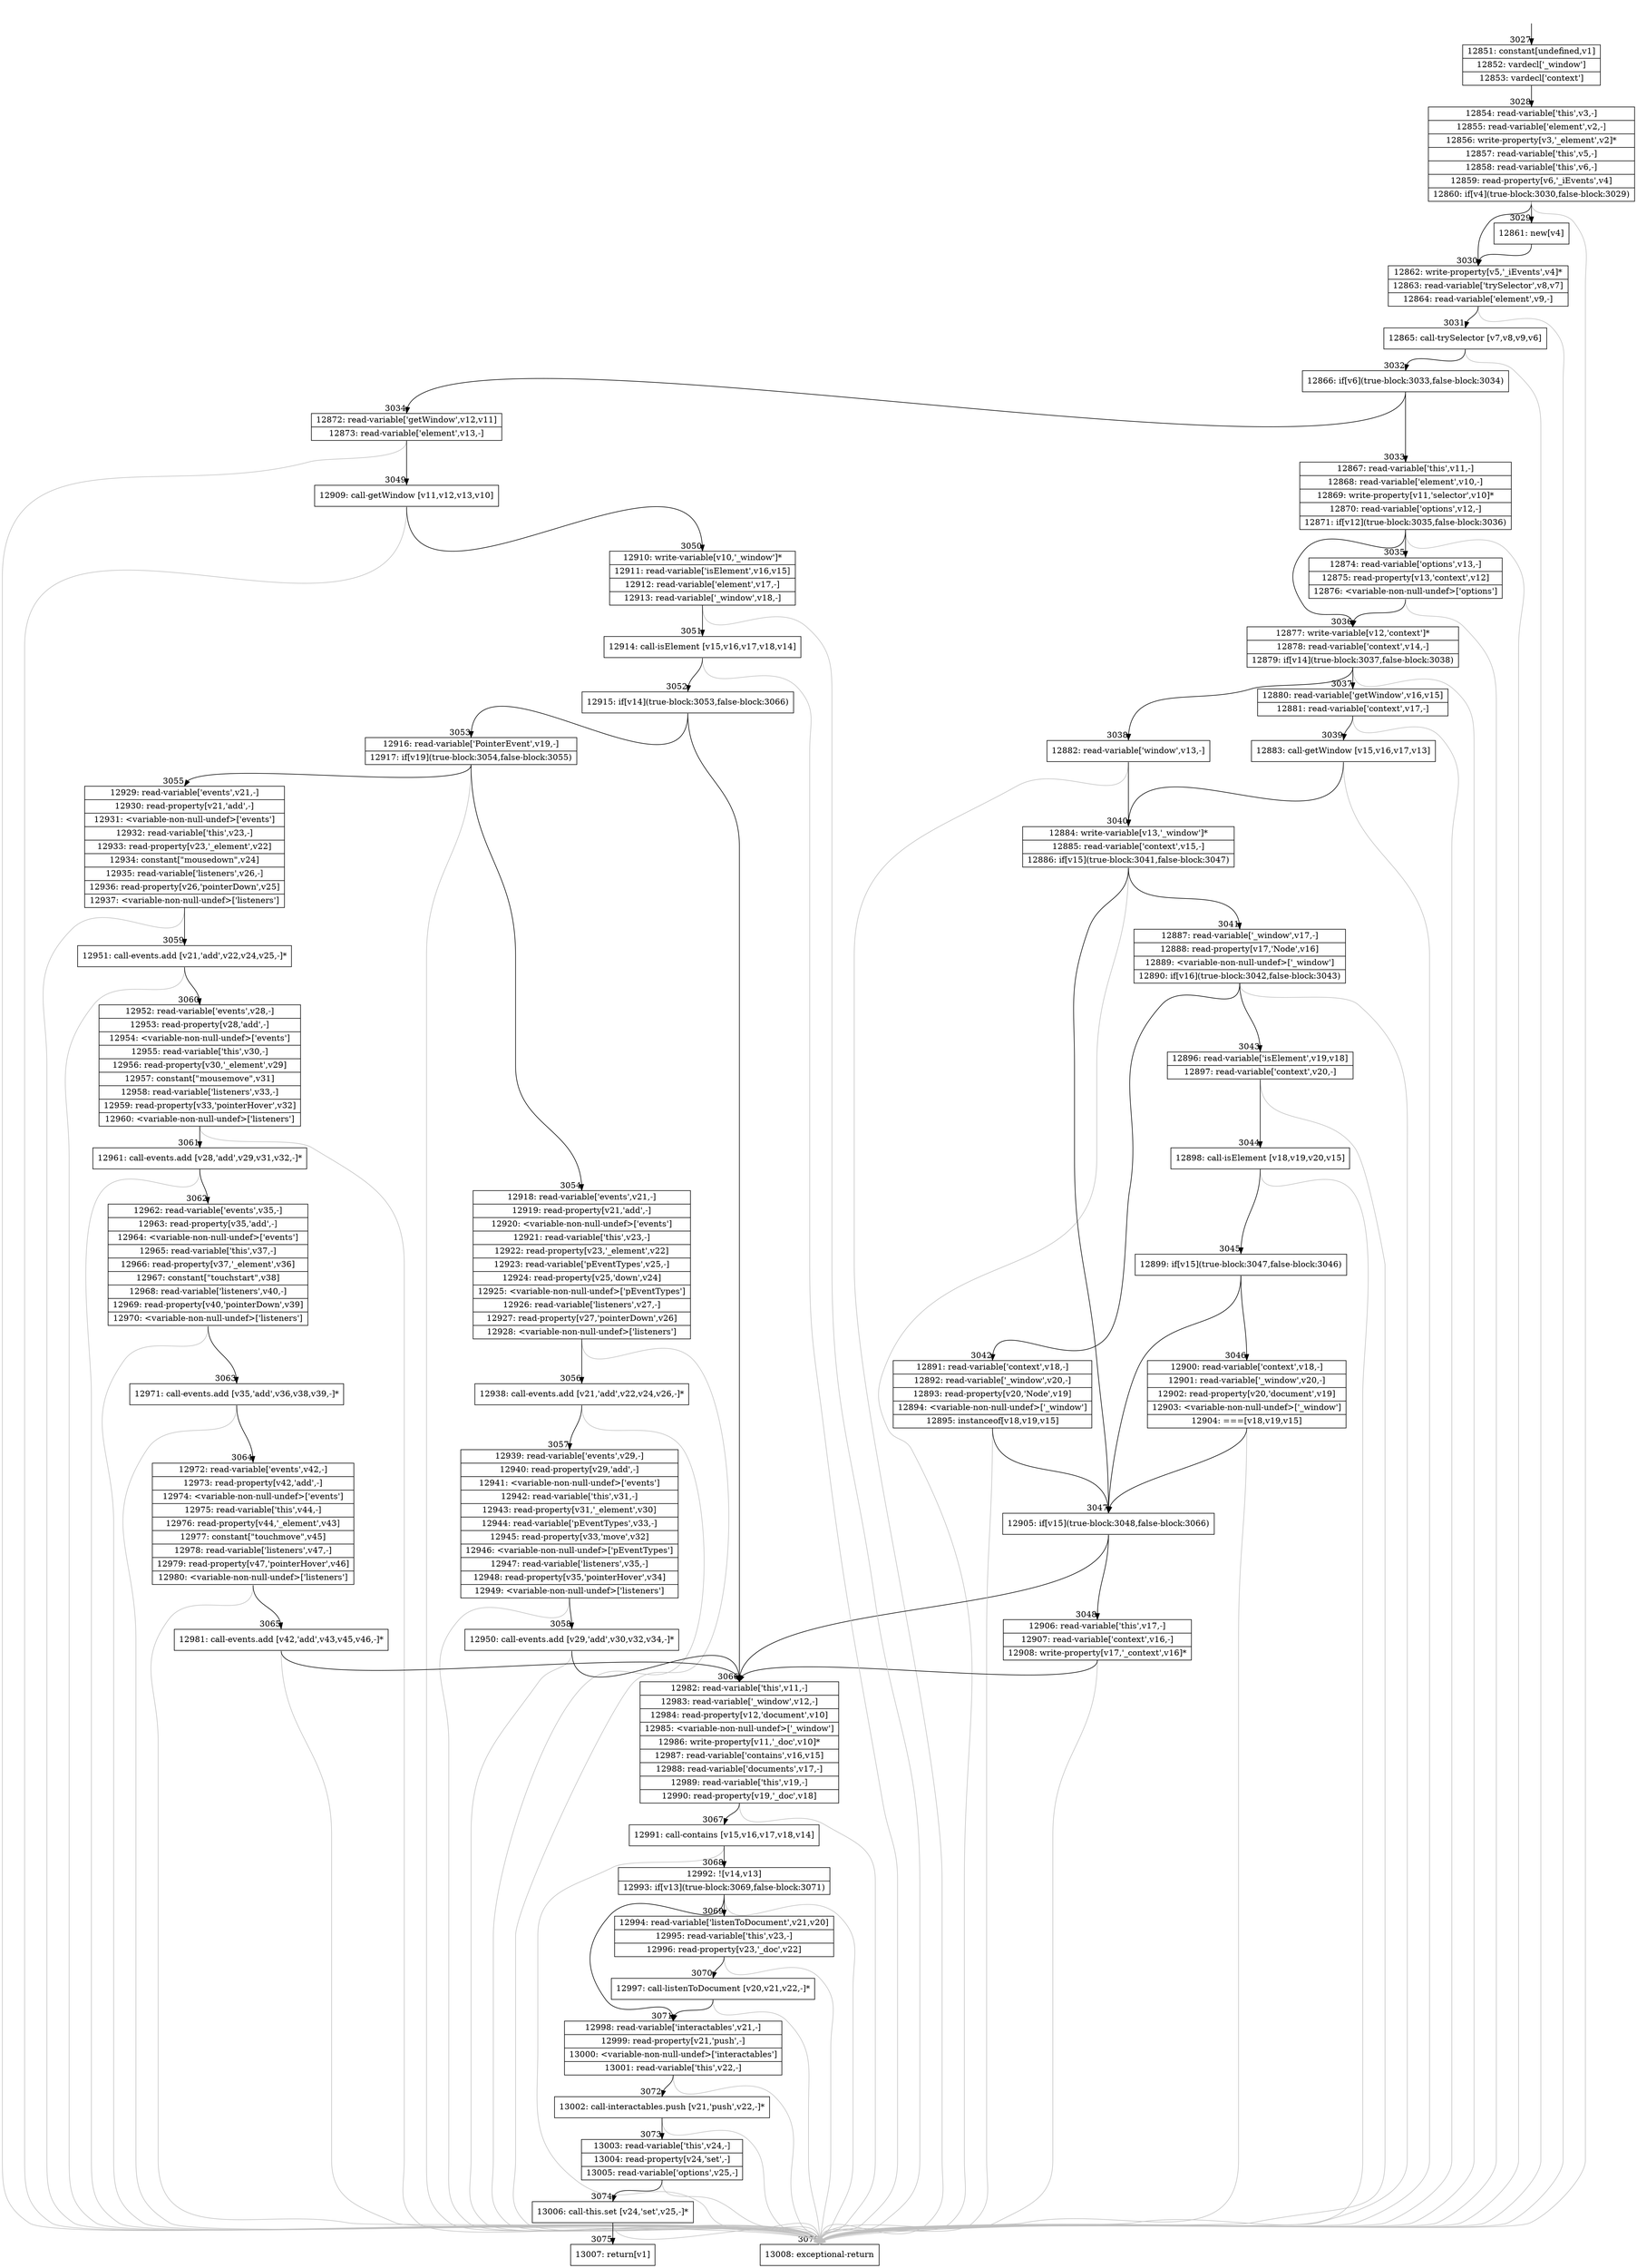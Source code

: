 digraph {
rankdir="TD"
BB_entry129[shape=none,label=""];
BB_entry129 -> BB3027 [tailport=s, headport=n, headlabel="    3027"]
BB3027 [shape=record label="{12851: constant[undefined,v1]|12852: vardecl['_window']|12853: vardecl['context']}" ] 
BB3027 -> BB3028 [tailport=s, headport=n, headlabel="      3028"]
BB3028 [shape=record label="{12854: read-variable['this',v3,-]|12855: read-variable['element',v2,-]|12856: write-property[v3,'_element',v2]*|12857: read-variable['this',v5,-]|12858: read-variable['this',v6,-]|12859: read-property[v6,'_iEvents',v4]|12860: if[v4](true-block:3030,false-block:3029)}" ] 
BB3028 -> BB3030 [tailport=s, headport=n, headlabel="      3030"]
BB3028 -> BB3029 [tailport=s, headport=n, headlabel="      3029"]
BB3028 -> BB3076 [tailport=s, headport=n, color=gray, headlabel="      3076"]
BB3029 [shape=record label="{12861: new[v4]}" ] 
BB3029 -> BB3030 [tailport=s, headport=n]
BB3030 [shape=record label="{12862: write-property[v5,'_iEvents',v4]*|12863: read-variable['trySelector',v8,v7]|12864: read-variable['element',v9,-]}" ] 
BB3030 -> BB3031 [tailport=s, headport=n, headlabel="      3031"]
BB3030 -> BB3076 [tailport=s, headport=n, color=gray]
BB3031 [shape=record label="{12865: call-trySelector [v7,v8,v9,v6]}" ] 
BB3031 -> BB3032 [tailport=s, headport=n, headlabel="      3032"]
BB3031 -> BB3076 [tailport=s, headport=n, color=gray]
BB3032 [shape=record label="{12866: if[v6](true-block:3033,false-block:3034)}" ] 
BB3032 -> BB3033 [tailport=s, headport=n, headlabel="      3033"]
BB3032 -> BB3034 [tailport=s, headport=n, headlabel="      3034"]
BB3033 [shape=record label="{12867: read-variable['this',v11,-]|12868: read-variable['element',v10,-]|12869: write-property[v11,'selector',v10]*|12870: read-variable['options',v12,-]|12871: if[v12](true-block:3035,false-block:3036)}" ] 
BB3033 -> BB3036 [tailport=s, headport=n, headlabel="      3036"]
BB3033 -> BB3035 [tailport=s, headport=n, headlabel="      3035"]
BB3033 -> BB3076 [tailport=s, headport=n, color=gray]
BB3034 [shape=record label="{12872: read-variable['getWindow',v12,v11]|12873: read-variable['element',v13,-]}" ] 
BB3034 -> BB3049 [tailport=s, headport=n, headlabel="      3049"]
BB3034 -> BB3076 [tailport=s, headport=n, color=gray]
BB3035 [shape=record label="{12874: read-variable['options',v13,-]|12875: read-property[v13,'context',v12]|12876: \<variable-non-null-undef\>['options']}" ] 
BB3035 -> BB3036 [tailport=s, headport=n]
BB3035 -> BB3076 [tailport=s, headport=n, color=gray]
BB3036 [shape=record label="{12877: write-variable[v12,'context']*|12878: read-variable['context',v14,-]|12879: if[v14](true-block:3037,false-block:3038)}" ] 
BB3036 -> BB3037 [tailport=s, headport=n, headlabel="      3037"]
BB3036 -> BB3038 [tailport=s, headport=n, headlabel="      3038"]
BB3036 -> BB3076 [tailport=s, headport=n, color=gray]
BB3037 [shape=record label="{12880: read-variable['getWindow',v16,v15]|12881: read-variable['context',v17,-]}" ] 
BB3037 -> BB3039 [tailport=s, headport=n, headlabel="      3039"]
BB3037 -> BB3076 [tailport=s, headport=n, color=gray]
BB3038 [shape=record label="{12882: read-variable['window',v13,-]}" ] 
BB3038 -> BB3040 [tailport=s, headport=n, headlabel="      3040"]
BB3038 -> BB3076 [tailport=s, headport=n, color=gray]
BB3039 [shape=record label="{12883: call-getWindow [v15,v16,v17,v13]}" ] 
BB3039 -> BB3040 [tailport=s, headport=n]
BB3039 -> BB3076 [tailport=s, headport=n, color=gray]
BB3040 [shape=record label="{12884: write-variable[v13,'_window']*|12885: read-variable['context',v15,-]|12886: if[v15](true-block:3041,false-block:3047)}" ] 
BB3040 -> BB3047 [tailport=s, headport=n, headlabel="      3047"]
BB3040 -> BB3041 [tailport=s, headport=n, headlabel="      3041"]
BB3040 -> BB3076 [tailport=s, headport=n, color=gray]
BB3041 [shape=record label="{12887: read-variable['_window',v17,-]|12888: read-property[v17,'Node',v16]|12889: \<variable-non-null-undef\>['_window']|12890: if[v16](true-block:3042,false-block:3043)}" ] 
BB3041 -> BB3042 [tailport=s, headport=n, headlabel="      3042"]
BB3041 -> BB3043 [tailport=s, headport=n, headlabel="      3043"]
BB3041 -> BB3076 [tailport=s, headport=n, color=gray]
BB3042 [shape=record label="{12891: read-variable['context',v18,-]|12892: read-variable['_window',v20,-]|12893: read-property[v20,'Node',v19]|12894: \<variable-non-null-undef\>['_window']|12895: instanceof[v18,v19,v15]}" ] 
BB3042 -> BB3047 [tailport=s, headport=n]
BB3042 -> BB3076 [tailport=s, headport=n, color=gray]
BB3043 [shape=record label="{12896: read-variable['isElement',v19,v18]|12897: read-variable['context',v20,-]}" ] 
BB3043 -> BB3044 [tailport=s, headport=n, headlabel="      3044"]
BB3043 -> BB3076 [tailport=s, headport=n, color=gray]
BB3044 [shape=record label="{12898: call-isElement [v18,v19,v20,v15]}" ] 
BB3044 -> BB3045 [tailport=s, headport=n, headlabel="      3045"]
BB3044 -> BB3076 [tailport=s, headport=n, color=gray]
BB3045 [shape=record label="{12899: if[v15](true-block:3047,false-block:3046)}" ] 
BB3045 -> BB3047 [tailport=s, headport=n]
BB3045 -> BB3046 [tailport=s, headport=n, headlabel="      3046"]
BB3046 [shape=record label="{12900: read-variable['context',v18,-]|12901: read-variable['_window',v20,-]|12902: read-property[v20,'document',v19]|12903: \<variable-non-null-undef\>['_window']|12904: ===[v18,v19,v15]}" ] 
BB3046 -> BB3047 [tailport=s, headport=n]
BB3046 -> BB3076 [tailport=s, headport=n, color=gray]
BB3047 [shape=record label="{12905: if[v15](true-block:3048,false-block:3066)}" ] 
BB3047 -> BB3048 [tailport=s, headport=n, headlabel="      3048"]
BB3047 -> BB3066 [tailport=s, headport=n, headlabel="      3066"]
BB3048 [shape=record label="{12906: read-variable['this',v17,-]|12907: read-variable['context',v16,-]|12908: write-property[v17,'_context',v16]*}" ] 
BB3048 -> BB3066 [tailport=s, headport=n]
BB3048 -> BB3076 [tailport=s, headport=n, color=gray]
BB3049 [shape=record label="{12909: call-getWindow [v11,v12,v13,v10]}" ] 
BB3049 -> BB3050 [tailport=s, headport=n, headlabel="      3050"]
BB3049 -> BB3076 [tailport=s, headport=n, color=gray]
BB3050 [shape=record label="{12910: write-variable[v10,'_window']*|12911: read-variable['isElement',v16,v15]|12912: read-variable['element',v17,-]|12913: read-variable['_window',v18,-]}" ] 
BB3050 -> BB3051 [tailport=s, headport=n, headlabel="      3051"]
BB3050 -> BB3076 [tailport=s, headport=n, color=gray]
BB3051 [shape=record label="{12914: call-isElement [v15,v16,v17,v18,v14]}" ] 
BB3051 -> BB3052 [tailport=s, headport=n, headlabel="      3052"]
BB3051 -> BB3076 [tailport=s, headport=n, color=gray]
BB3052 [shape=record label="{12915: if[v14](true-block:3053,false-block:3066)}" ] 
BB3052 -> BB3053 [tailport=s, headport=n, headlabel="      3053"]
BB3052 -> BB3066 [tailport=s, headport=n]
BB3053 [shape=record label="{12916: read-variable['PointerEvent',v19,-]|12917: if[v19](true-block:3054,false-block:3055)}" ] 
BB3053 -> BB3054 [tailport=s, headport=n, headlabel="      3054"]
BB3053 -> BB3055 [tailport=s, headport=n, headlabel="      3055"]
BB3053 -> BB3076 [tailport=s, headport=n, color=gray]
BB3054 [shape=record label="{12918: read-variable['events',v21,-]|12919: read-property[v21,'add',-]|12920: \<variable-non-null-undef\>['events']|12921: read-variable['this',v23,-]|12922: read-property[v23,'_element',v22]|12923: read-variable['pEventTypes',v25,-]|12924: read-property[v25,'down',v24]|12925: \<variable-non-null-undef\>['pEventTypes']|12926: read-variable['listeners',v27,-]|12927: read-property[v27,'pointerDown',v26]|12928: \<variable-non-null-undef\>['listeners']}" ] 
BB3054 -> BB3056 [tailport=s, headport=n, headlabel="      3056"]
BB3054 -> BB3076 [tailport=s, headport=n, color=gray]
BB3055 [shape=record label="{12929: read-variable['events',v21,-]|12930: read-property[v21,'add',-]|12931: \<variable-non-null-undef\>['events']|12932: read-variable['this',v23,-]|12933: read-property[v23,'_element',v22]|12934: constant[\"mousedown\",v24]|12935: read-variable['listeners',v26,-]|12936: read-property[v26,'pointerDown',v25]|12937: \<variable-non-null-undef\>['listeners']}" ] 
BB3055 -> BB3059 [tailport=s, headport=n, headlabel="      3059"]
BB3055 -> BB3076 [tailport=s, headport=n, color=gray]
BB3056 [shape=record label="{12938: call-events.add [v21,'add',v22,v24,v26,-]*}" ] 
BB3056 -> BB3057 [tailport=s, headport=n, headlabel="      3057"]
BB3056 -> BB3076 [tailport=s, headport=n, color=gray]
BB3057 [shape=record label="{12939: read-variable['events',v29,-]|12940: read-property[v29,'add',-]|12941: \<variable-non-null-undef\>['events']|12942: read-variable['this',v31,-]|12943: read-property[v31,'_element',v30]|12944: read-variable['pEventTypes',v33,-]|12945: read-property[v33,'move',v32]|12946: \<variable-non-null-undef\>['pEventTypes']|12947: read-variable['listeners',v35,-]|12948: read-property[v35,'pointerHover',v34]|12949: \<variable-non-null-undef\>['listeners']}" ] 
BB3057 -> BB3058 [tailport=s, headport=n, headlabel="      3058"]
BB3057 -> BB3076 [tailport=s, headport=n, color=gray]
BB3058 [shape=record label="{12950: call-events.add [v29,'add',v30,v32,v34,-]*}" ] 
BB3058 -> BB3066 [tailport=s, headport=n]
BB3058 -> BB3076 [tailport=s, headport=n, color=gray]
BB3059 [shape=record label="{12951: call-events.add [v21,'add',v22,v24,v25,-]*}" ] 
BB3059 -> BB3060 [tailport=s, headport=n, headlabel="      3060"]
BB3059 -> BB3076 [tailport=s, headport=n, color=gray]
BB3060 [shape=record label="{12952: read-variable['events',v28,-]|12953: read-property[v28,'add',-]|12954: \<variable-non-null-undef\>['events']|12955: read-variable['this',v30,-]|12956: read-property[v30,'_element',v29]|12957: constant[\"mousemove\",v31]|12958: read-variable['listeners',v33,-]|12959: read-property[v33,'pointerHover',v32]|12960: \<variable-non-null-undef\>['listeners']}" ] 
BB3060 -> BB3061 [tailport=s, headport=n, headlabel="      3061"]
BB3060 -> BB3076 [tailport=s, headport=n, color=gray]
BB3061 [shape=record label="{12961: call-events.add [v28,'add',v29,v31,v32,-]*}" ] 
BB3061 -> BB3062 [tailport=s, headport=n, headlabel="      3062"]
BB3061 -> BB3076 [tailport=s, headport=n, color=gray]
BB3062 [shape=record label="{12962: read-variable['events',v35,-]|12963: read-property[v35,'add',-]|12964: \<variable-non-null-undef\>['events']|12965: read-variable['this',v37,-]|12966: read-property[v37,'_element',v36]|12967: constant[\"touchstart\",v38]|12968: read-variable['listeners',v40,-]|12969: read-property[v40,'pointerDown',v39]|12970: \<variable-non-null-undef\>['listeners']}" ] 
BB3062 -> BB3063 [tailport=s, headport=n, headlabel="      3063"]
BB3062 -> BB3076 [tailport=s, headport=n, color=gray]
BB3063 [shape=record label="{12971: call-events.add [v35,'add',v36,v38,v39,-]*}" ] 
BB3063 -> BB3064 [tailport=s, headport=n, headlabel="      3064"]
BB3063 -> BB3076 [tailport=s, headport=n, color=gray]
BB3064 [shape=record label="{12972: read-variable['events',v42,-]|12973: read-property[v42,'add',-]|12974: \<variable-non-null-undef\>['events']|12975: read-variable['this',v44,-]|12976: read-property[v44,'_element',v43]|12977: constant[\"touchmove\",v45]|12978: read-variable['listeners',v47,-]|12979: read-property[v47,'pointerHover',v46]|12980: \<variable-non-null-undef\>['listeners']}" ] 
BB3064 -> BB3065 [tailport=s, headport=n, headlabel="      3065"]
BB3064 -> BB3076 [tailport=s, headport=n, color=gray]
BB3065 [shape=record label="{12981: call-events.add [v42,'add',v43,v45,v46,-]*}" ] 
BB3065 -> BB3066 [tailport=s, headport=n]
BB3065 -> BB3076 [tailport=s, headport=n, color=gray]
BB3066 [shape=record label="{12982: read-variable['this',v11,-]|12983: read-variable['_window',v12,-]|12984: read-property[v12,'document',v10]|12985: \<variable-non-null-undef\>['_window']|12986: write-property[v11,'_doc',v10]*|12987: read-variable['contains',v16,v15]|12988: read-variable['documents',v17,-]|12989: read-variable['this',v19,-]|12990: read-property[v19,'_doc',v18]}" ] 
BB3066 -> BB3067 [tailport=s, headport=n, headlabel="      3067"]
BB3066 -> BB3076 [tailport=s, headport=n, color=gray]
BB3067 [shape=record label="{12991: call-contains [v15,v16,v17,v18,v14]}" ] 
BB3067 -> BB3068 [tailport=s, headport=n, headlabel="      3068"]
BB3067 -> BB3076 [tailport=s, headport=n, color=gray]
BB3068 [shape=record label="{12992: ![v14,v13]|12993: if[v13](true-block:3069,false-block:3071)}" ] 
BB3068 -> BB3069 [tailport=s, headport=n, headlabel="      3069"]
BB3068 -> BB3071 [tailport=s, headport=n, headlabel="      3071"]
BB3068 -> BB3076 [tailport=s, headport=n, color=gray]
BB3069 [shape=record label="{12994: read-variable['listenToDocument',v21,v20]|12995: read-variable['this',v23,-]|12996: read-property[v23,'_doc',v22]}" ] 
BB3069 -> BB3070 [tailport=s, headport=n, headlabel="      3070"]
BB3069 -> BB3076 [tailport=s, headport=n, color=gray]
BB3070 [shape=record label="{12997: call-listenToDocument [v20,v21,v22,-]*}" ] 
BB3070 -> BB3071 [tailport=s, headport=n]
BB3070 -> BB3076 [tailport=s, headport=n, color=gray]
BB3071 [shape=record label="{12998: read-variable['interactables',v21,-]|12999: read-property[v21,'push',-]|13000: \<variable-non-null-undef\>['interactables']|13001: read-variable['this',v22,-]}" ] 
BB3071 -> BB3072 [tailport=s, headport=n, headlabel="      3072"]
BB3071 -> BB3076 [tailport=s, headport=n, color=gray]
BB3072 [shape=record label="{13002: call-interactables.push [v21,'push',v22,-]*}" ] 
BB3072 -> BB3073 [tailport=s, headport=n, headlabel="      3073"]
BB3072 -> BB3076 [tailport=s, headport=n, color=gray]
BB3073 [shape=record label="{13003: read-variable['this',v24,-]|13004: read-property[v24,'set',-]|13005: read-variable['options',v25,-]}" ] 
BB3073 -> BB3074 [tailport=s, headport=n, headlabel="      3074"]
BB3073 -> BB3076 [tailport=s, headport=n, color=gray]
BB3074 [shape=record label="{13006: call-this.set [v24,'set',v25,-]*}" ] 
BB3074 -> BB3075 [tailport=s, headport=n, headlabel="      3075"]
BB3074 -> BB3076 [tailport=s, headport=n, color=gray]
BB3075 [shape=record label="{13007: return[v1]}" ] 
BB3076 [shape=record label="{13008: exceptional-return}" ] 
//#$~ 3877
}
